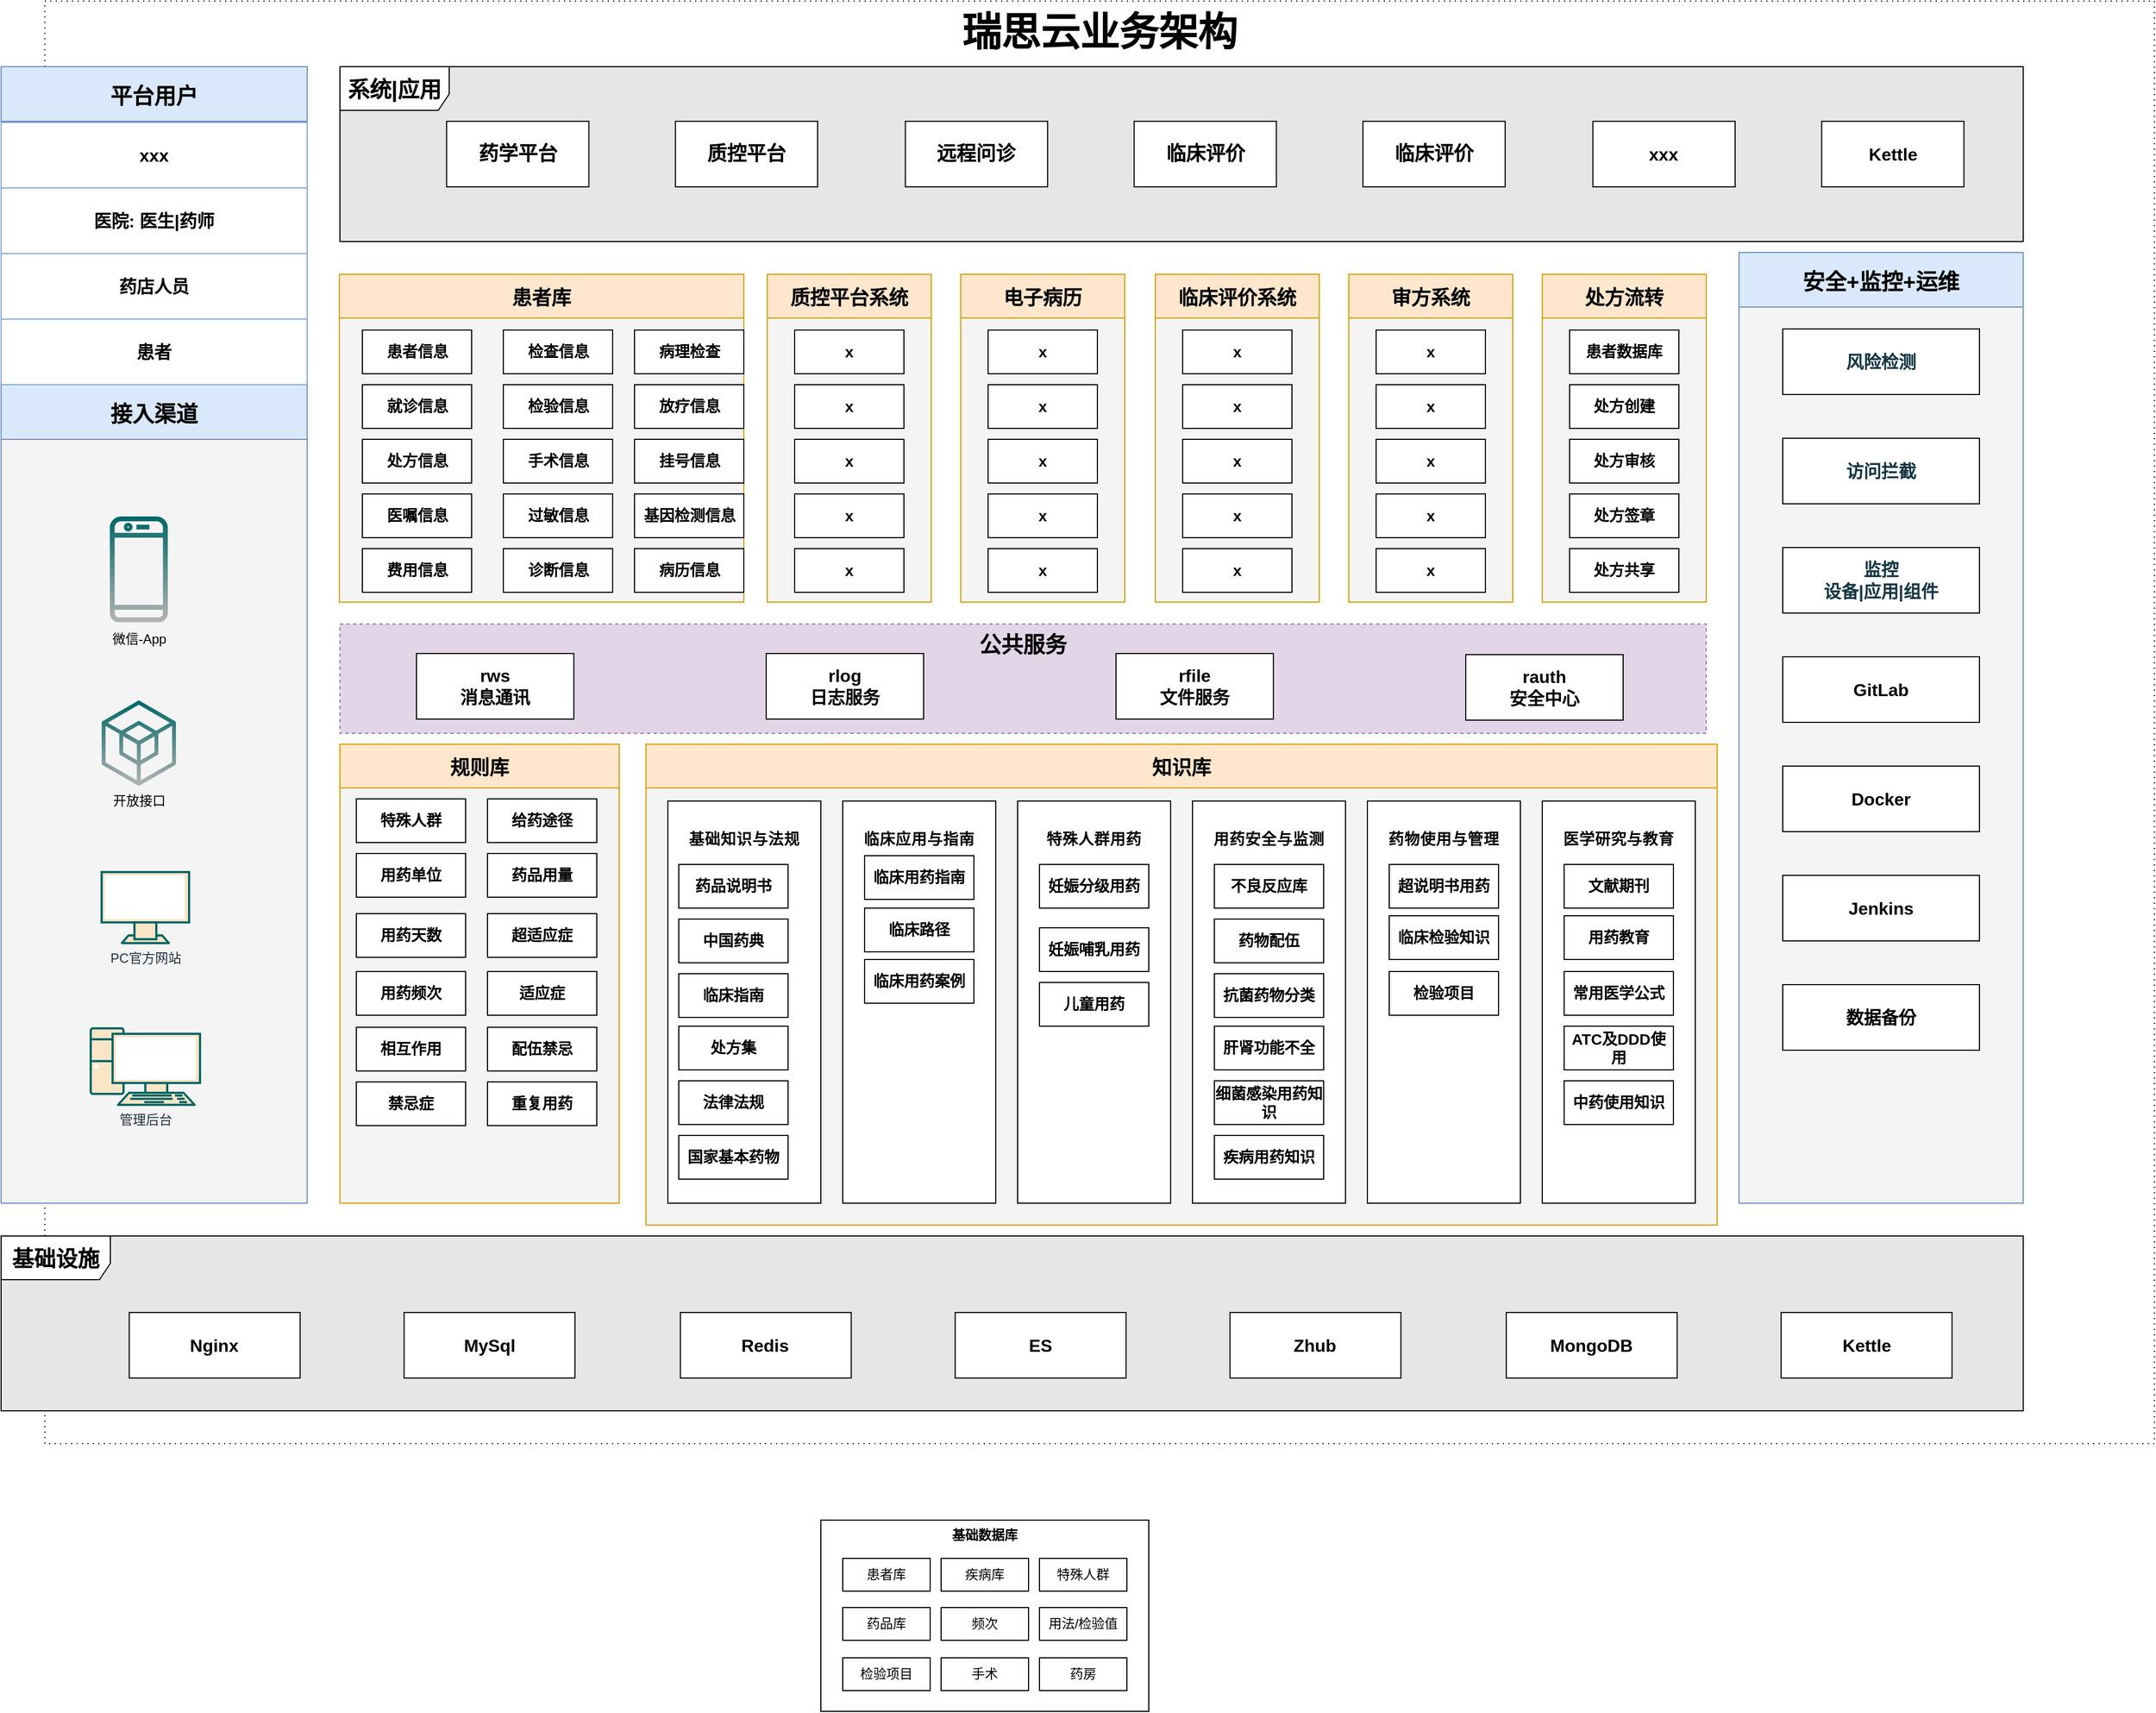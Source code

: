 <mxfile version="24.7.7">
  <diagram name="第 1 页" id="gpIHLKLEVWWJSvzPu31k">
    <mxGraphModel dx="5727" dy="2503" grid="1" gridSize="10" guides="1" tooltips="1" connect="1" arrows="1" fold="1" page="1" pageScale="1" pageWidth="827" pageHeight="1169" math="0" shadow="0">
      <root>
        <mxCell id="0" />
        <mxCell id="1" parent="0" />
        <mxCell id="3K_oNV2d-IeETJ5J5liT-1" value="瑞思云业务架构" style="whiteSpace=wrap;html=1;fontSize=36;verticalAlign=top;dashed=1;dashPattern=1 4;fontStyle=1" parent="1" vertex="1">
          <mxGeometry x="-100" y="210" width="1930" height="1320" as="geometry" />
        </mxCell>
        <UserObject label="接入渠道" link="https://baidu.com" id="7oQJ4bdG35kOt4FpmPfC-34">
          <mxCell style="swimlane;fontSize=20;align=center;swimlaneFillColor=#f4f4f4;fillColor=#dae8fc;collapsible=0;startSize=50;strokeColor=#6c8ebf;fontStyle=1;container=0;" parent="1" vertex="1">
            <mxGeometry x="-140" y="561" width="280" height="749" as="geometry" />
          </mxCell>
        </UserObject>
        <mxCell id="7oQJ4bdG35kOt4FpmPfC-38" value="&lt;span style=&quot;color: rgb(35 , 47 , 62)&quot;&gt;管理后台&lt;/span&gt;" style="verticalAlign=top;verticalLabelPosition=bottom;labelPosition=center;align=center;html=1;outlineConnect=0;fillColor=#FAE5C7;strokeColor=#006666;gradientDirection=north;strokeWidth=2;shape=mxgraph.networks.pc;fontColor=#143642;" parent="7oQJ4bdG35kOt4FpmPfC-34" vertex="1">
          <mxGeometry x="82" y="589" width="100" height="70" as="geometry" />
        </mxCell>
        <mxCell id="7oQJ4bdG35kOt4FpmPfC-37" value="&lt;span style=&quot;color: rgb(35 , 47 , 62)&quot;&gt;PC官方网站&lt;/span&gt;" style="verticalAlign=top;verticalLabelPosition=bottom;labelPosition=center;align=center;html=1;outlineConnect=0;fillColor=#FAE5C7;strokeColor=#006666;gradientDirection=north;strokeWidth=2;shape=mxgraph.networks.monitor;fontColor=#143642;" parent="7oQJ4bdG35kOt4FpmPfC-34" vertex="1">
          <mxGeometry x="92" y="446" width="80" height="65" as="geometry" />
        </mxCell>
        <mxCell id="7oQJ4bdG35kOt4FpmPfC-36" value="开放接口" style="outlineConnect=0;fillColor=#006666;strokeColor=#666666;dashed=0;verticalLabelPosition=bottom;verticalAlign=top;align=center;html=1;fontSize=12;fontStyle=0;aspect=fixed;pointerEvents=1;shape=mxgraph.aws4.external_sdk;labelBackgroundColor=none;gradientColor=#b3b3b3;" parent="7oQJ4bdG35kOt4FpmPfC-34" vertex="1">
          <mxGeometry x="92" y="289" width="68" height="78" as="geometry" />
        </mxCell>
        <mxCell id="7oQJ4bdG35kOt4FpmPfC-35" value="微信-App" style="outlineConnect=0;strokeColor=#006666;fillColor=#006666;dashed=0;verticalLabelPosition=bottom;verticalAlign=top;align=center;fontSize=12;fontStyle=0;shape=mxgraph.aws4.mobile_client;labelBackgroundColor=none;html=1;gradientColor=#b3b3b3;" parent="7oQJ4bdG35kOt4FpmPfC-34" vertex="1">
          <mxGeometry x="99.5" y="119" width="53" height="100" as="geometry" />
        </mxCell>
        <UserObject label="基础数据库" id="3K_oNV2d-IeETJ5J5liT-101">
          <mxCell style="whiteSpace=wrap;html=1;fontStyle=1;verticalAlign=top;movable=1;resizable=1;rotatable=1;deletable=1;editable=1;locked=0;connectable=1;container=0;" parent="1" vertex="1">
            <mxGeometry x="610" y="1600" width="300" height="175" as="geometry" />
          </mxCell>
        </UserObject>
        <UserObject label="药品库" id="3K_oNV2d-IeETJ5J5liT-102">
          <mxCell style="whiteSpace=wrap;html=1;movable=1;resizable=1;rotatable=1;deletable=1;editable=1;locked=0;connectable=1;container=0;" parent="1" vertex="1">
            <mxGeometry x="630" y="1680" width="80" height="30" as="geometry" />
          </mxCell>
        </UserObject>
        <UserObject label="频次" id="3K_oNV2d-IeETJ5J5liT-103">
          <mxCell style="whiteSpace=wrap;html=1;movable=1;resizable=1;rotatable=1;deletable=1;editable=1;locked=0;connectable=1;container=0;" parent="1" vertex="1">
            <mxGeometry x="720" y="1680" width="80" height="30" as="geometry" />
          </mxCell>
        </UserObject>
        <UserObject label="用法/检验值" id="3K_oNV2d-IeETJ5J5liT-104">
          <mxCell style="whiteSpace=wrap;html=1;movable=1;resizable=1;rotatable=1;deletable=1;editable=1;locked=0;connectable=1;container=0;" parent="1" vertex="1">
            <mxGeometry x="810" y="1680" width="80" height="30" as="geometry" />
          </mxCell>
        </UserObject>
        <UserObject label="检验项目" id="3K_oNV2d-IeETJ5J5liT-105">
          <mxCell style="whiteSpace=wrap;html=1;movable=1;resizable=1;rotatable=1;deletable=1;editable=1;locked=0;connectable=1;container=0;" parent="1" vertex="1">
            <mxGeometry x="630" y="1726" width="80" height="30" as="geometry" />
          </mxCell>
        </UserObject>
        <UserObject label="手术" id="3K_oNV2d-IeETJ5J5liT-106">
          <mxCell style="whiteSpace=wrap;html=1;movable=1;resizable=1;rotatable=1;deletable=1;editable=1;locked=0;connectable=1;container=0;" parent="1" vertex="1">
            <mxGeometry x="720" y="1726" width="80" height="30" as="geometry" />
          </mxCell>
        </UserObject>
        <UserObject label="药房" id="3K_oNV2d-IeETJ5J5liT-107">
          <mxCell style="whiteSpace=wrap;html=1;movable=1;resizable=1;rotatable=1;deletable=1;editable=1;locked=0;connectable=1;container=0;" parent="1" vertex="1">
            <mxGeometry x="810" y="1726" width="80" height="30" as="geometry" />
          </mxCell>
        </UserObject>
        <UserObject label="患者库" id="3K_oNV2d-IeETJ5J5liT-108">
          <mxCell style="whiteSpace=wrap;html=1;movable=1;resizable=1;rotatable=1;deletable=1;editable=1;locked=0;connectable=1;container=0;" parent="1" vertex="1">
            <mxGeometry x="630" y="1635" width="80" height="30" as="geometry" />
          </mxCell>
        </UserObject>
        <UserObject label="疾病库" id="3K_oNV2d-IeETJ5J5liT-109">
          <mxCell style="whiteSpace=wrap;html=1;movable=1;resizable=1;rotatable=1;deletable=1;editable=1;locked=0;connectable=1;container=0;" parent="1" vertex="1">
            <mxGeometry x="720" y="1635" width="80" height="30" as="geometry" />
          </mxCell>
        </UserObject>
        <UserObject label="特殊人群" id="3K_oNV2d-IeETJ5J5liT-110">
          <mxCell style="whiteSpace=wrap;html=1;movable=1;resizable=1;rotatable=1;deletable=1;editable=1;locked=0;connectable=1;container=0;" parent="1" vertex="1">
            <mxGeometry x="810" y="1635" width="80" height="30" as="geometry" />
          </mxCell>
        </UserObject>
        <mxCell id="7oQJ4bdG35kOt4FpmPfC-3" value="" style="group" parent="1" vertex="1" connectable="0">
          <mxGeometry x="-140" y="1360" width="1850" height="160" as="geometry" />
        </mxCell>
        <mxCell id="3K_oNV2d-IeETJ5J5liT-62" value="&lt;b style=&quot;border-color: var(--border-color); text-align: left;&quot;&gt;&lt;font style=&quot;font-size: 20px;&quot;&gt;基础设施&lt;/font&gt;&lt;/b&gt;" style="shape=umlFrame;whiteSpace=wrap;html=1;pointerEvents=0;swimlaneFillColor=#E6E6E6;width=100;height=40;" parent="7oQJ4bdG35kOt4FpmPfC-3" vertex="1">
          <mxGeometry y="-20" width="1850.0" height="160" as="geometry" />
        </mxCell>
        <mxCell id="3K_oNV2d-IeETJ5J5liT-63" value="&lt;b style=&quot;border-color: var(--border-color); font-size: 16px;&quot;&gt;Nginx&lt;/b&gt;" style="whiteSpace=wrap;html=1;fontSize=16;" parent="7oQJ4bdG35kOt4FpmPfC-3" vertex="1">
          <mxGeometry x="117.254" y="50" width="156.338" height="60" as="geometry" />
        </mxCell>
        <mxCell id="3K_oNV2d-IeETJ5J5liT-64" value="MySql" style="whiteSpace=wrap;html=1;fontStyle=1;fontSize=16;" parent="7oQJ4bdG35kOt4FpmPfC-3" vertex="1">
          <mxGeometry x="368.697" y="50" width="156.338" height="60" as="geometry" />
        </mxCell>
        <mxCell id="3K_oNV2d-IeETJ5J5liT-65" value="&lt;b style=&quot;border-color: var(--border-color); font-size: 16px;&quot;&gt;Redis&lt;/b&gt;" style="whiteSpace=wrap;html=1;fontSize=16;" parent="7oQJ4bdG35kOt4FpmPfC-3" vertex="1">
          <mxGeometry x="621.444" y="50" width="156.338" height="60" as="geometry" />
        </mxCell>
        <mxCell id="3K_oNV2d-IeETJ5J5liT-66" value="ES" style="whiteSpace=wrap;html=1;fontStyle=1;fontSize=16;" parent="7oQJ4bdG35kOt4FpmPfC-3" vertex="1">
          <mxGeometry x="872.887" y="50" width="156.338" height="60" as="geometry" />
        </mxCell>
        <mxCell id="3K_oNV2d-IeETJ5J5liT-67" value="&lt;b style=&quot;border-color: var(--border-color); font-size: 16px;&quot;&gt;Zhub&lt;/b&gt;" style="whiteSpace=wrap;html=1;fontSize=16;" parent="7oQJ4bdG35kOt4FpmPfC-3" vertex="1">
          <mxGeometry x="1124.331" y="50" width="156.338" height="60" as="geometry" />
        </mxCell>
        <mxCell id="3K_oNV2d-IeETJ5J5liT-68" value="MongoDB" style="whiteSpace=wrap;html=1;fontStyle=1;fontSize=16;" parent="7oQJ4bdG35kOt4FpmPfC-3" vertex="1">
          <mxGeometry x="1377.077" y="50" width="156.338" height="60" as="geometry" />
        </mxCell>
        <mxCell id="3K_oNV2d-IeETJ5J5liT-69" value="Kettle" style="whiteSpace=wrap;html=1;fontStyle=1;fontSize=16;" parent="7oQJ4bdG35kOt4FpmPfC-3" vertex="1">
          <mxGeometry x="1628.521" y="50" width="156.338" height="60" as="geometry" />
        </mxCell>
        <mxCell id="7oQJ4bdG35kOt4FpmPfC-23" value="" style="group" parent="1" vertex="1" connectable="0">
          <mxGeometry x="170" y="270" width="1540" height="160" as="geometry" />
        </mxCell>
        <mxCell id="7oQJ4bdG35kOt4FpmPfC-24" value="&lt;div style=&quot;text-align: left;&quot;&gt;&lt;b style=&quot;&quot;&gt;&lt;font style=&quot;font-size: 20px;&quot;&gt;系统|应用&lt;/font&gt;&lt;/b&gt;&lt;/div&gt;" style="shape=umlFrame;whiteSpace=wrap;html=1;pointerEvents=0;swimlaneFillColor=#E6E6E6;width=100;height=40;" parent="7oQJ4bdG35kOt4FpmPfC-23" vertex="1">
          <mxGeometry width="1540" height="160" as="geometry" />
        </mxCell>
        <mxCell id="7oQJ4bdG35kOt4FpmPfC-25" value="&lt;span style=&quot;font-size: 18px;&quot;&gt;药学平台&lt;/span&gt;" style="whiteSpace=wrap;html=1;fontSize=18;fontStyle=1" parent="7oQJ4bdG35kOt4FpmPfC-23" vertex="1">
          <mxGeometry x="97.606" y="50" width="130.141" height="60" as="geometry" />
        </mxCell>
        <mxCell id="7oQJ4bdG35kOt4FpmPfC-26" value="&lt;span style=&quot;font-size: 18px;&quot;&gt;质控平台&lt;/span&gt;" style="whiteSpace=wrap;html=1;fontStyle=1;fontSize=18;" parent="7oQJ4bdG35kOt4FpmPfC-23" vertex="1">
          <mxGeometry x="306.915" y="50" width="130.141" height="60" as="geometry" />
        </mxCell>
        <mxCell id="7oQJ4bdG35kOt4FpmPfC-27" value="&lt;span style=&quot;font-size: 18px;&quot;&gt;远程问诊&lt;/span&gt;" style="whiteSpace=wrap;html=1;fontSize=18;fontStyle=1" parent="7oQJ4bdG35kOt4FpmPfC-23" vertex="1">
          <mxGeometry x="517.31" y="50" width="130.141" height="60" as="geometry" />
        </mxCell>
        <mxCell id="7oQJ4bdG35kOt4FpmPfC-28" value="&lt;span style=&quot;font-size: 18px;&quot;&gt;临床评价&lt;/span&gt;" style="whiteSpace=wrap;html=1;fontStyle=1;fontSize=18;" parent="7oQJ4bdG35kOt4FpmPfC-23" vertex="1">
          <mxGeometry x="726.62" y="50" width="130.141" height="60" as="geometry" />
        </mxCell>
        <mxCell id="7oQJ4bdG35kOt4FpmPfC-29" value="&lt;span style=&quot;font-size: 18px;&quot;&gt;临床评价&lt;/span&gt;" style="whiteSpace=wrap;html=1;fontSize=18;fontStyle=1" parent="7oQJ4bdG35kOt4FpmPfC-23" vertex="1">
          <mxGeometry x="935.93" y="50" width="130.141" height="60" as="geometry" />
        </mxCell>
        <mxCell id="7oQJ4bdG35kOt4FpmPfC-30" value="xxx" style="whiteSpace=wrap;html=1;fontStyle=1;fontSize=16;" parent="7oQJ4bdG35kOt4FpmPfC-23" vertex="1">
          <mxGeometry x="1146.324" y="50" width="130.141" height="60" as="geometry" />
        </mxCell>
        <mxCell id="7oQJ4bdG35kOt4FpmPfC-31" value="Kettle" style="whiteSpace=wrap;html=1;fontStyle=1;fontSize=16;" parent="7oQJ4bdG35kOt4FpmPfC-23" vertex="1">
          <mxGeometry x="1355.634" y="50" width="130.141" height="60" as="geometry" />
        </mxCell>
        <mxCell id="7oQJ4bdG35kOt4FpmPfC-44" value="" style="group" parent="1" vertex="1" connectable="0">
          <mxGeometry x="-140" y="270" width="280" height="291" as="geometry" />
        </mxCell>
        <UserObject label="平台用户" link="https://baidu.com" id="7oQJ4bdG35kOt4FpmPfC-39">
          <mxCell style="swimlane;fontSize=20;align=center;swimlaneFillColor=#f4f4f4;fillColor=#dae8fc;collapsible=0;startSize=50;strokeColor=#6c8ebf;fontStyle=1" parent="7oQJ4bdG35kOt4FpmPfC-44" vertex="1">
            <mxGeometry width="280" height="291" as="geometry" />
          </mxCell>
        </UserObject>
        <mxCell id="7oQJ4bdG35kOt4FpmPfC-5" value="医院: 医生|药师" style="whiteSpace=wrap;html=1;fontStyle=1;fontSize=16;strokeColor=#7EA6E0;" parent="7oQJ4bdG35kOt4FpmPfC-44" vertex="1">
          <mxGeometry y="111" width="280" height="60" as="geometry" />
        </mxCell>
        <mxCell id="7oQJ4bdG35kOt4FpmPfC-6" value="药店人员" style="whiteSpace=wrap;html=1;fontStyle=1;fontSize=16;strokeColor=#7EA6E0;" parent="7oQJ4bdG35kOt4FpmPfC-44" vertex="1">
          <mxGeometry y="171" width="280" height="60" as="geometry" />
        </mxCell>
        <mxCell id="7oQJ4bdG35kOt4FpmPfC-7" value="患者" style="whiteSpace=wrap;html=1;fontStyle=1;fontSize=16;strokeColor=#7EA6E0;" parent="7oQJ4bdG35kOt4FpmPfC-44" vertex="1">
          <mxGeometry y="231" width="280" height="60" as="geometry" />
        </mxCell>
        <mxCell id="7oQJ4bdG35kOt4FpmPfC-8" value="xxx" style="whiteSpace=wrap;html=1;fontStyle=1;fontSize=16;strokeColor=#7EA6E0;" parent="7oQJ4bdG35kOt4FpmPfC-44" vertex="1">
          <mxGeometry y="51" width="280" height="60" as="geometry" />
        </mxCell>
        <mxCell id="SIpfl7NKByW21zQpW2tj-8" value="" style="group" parent="1" vertex="1" connectable="0">
          <mxGeometry x="1450" y="440" width="260" height="870" as="geometry" />
        </mxCell>
        <UserObject label="安全+监控+运维" link="https://baidu.com" id="7oQJ4bdG35kOt4FpmPfC-45">
          <mxCell style="swimlane;fontSize=20;align=center;swimlaneFillColor=#f4f4f4;fillColor=#dae8fc;collapsible=0;startSize=50;strokeColor=#6c8ebf;fontStyle=1;container=0;" parent="SIpfl7NKByW21zQpW2tj-8" vertex="1">
            <mxGeometry width="260" height="870" as="geometry" />
          </mxCell>
        </UserObject>
        <mxCell id="SIpfl7NKByW21zQpW2tj-1" value="&lt;font style=&quot;font-size: 16px;&quot;&gt;&lt;span style=&quot;color: rgb(20, 54, 66); font-size: 16px;&quot;&gt;&lt;span style=&quot;font-size: 16px;&quot;&gt;监控&lt;/span&gt;&lt;/span&gt;&lt;br style=&quot;color: rgb(20, 54, 66); font-size: 16px;&quot;&gt;&lt;span style=&quot;color: rgb(20, 54, 66); font-size: 16px;&quot;&gt;设备|应用|组件&lt;/span&gt;&lt;/font&gt;" style="whiteSpace=wrap;html=1;fontSize=16;fontStyle=1" parent="SIpfl7NKByW21zQpW2tj-8" vertex="1">
          <mxGeometry x="40" y="270" width="180" height="60" as="geometry" />
        </mxCell>
        <mxCell id="SIpfl7NKByW21zQpW2tj-4" value="&lt;font color=&quot;#143642&quot; style=&quot;font-size: 16px;&quot;&gt;&lt;span style=&quot;font-size: 16px;&quot;&gt;&lt;span style=&quot;font-size: 16px;&quot;&gt;风险检测&lt;br style=&quot;font-size: 16px;&quot;&gt;&lt;/span&gt;&lt;/span&gt;&lt;/font&gt;" style="whiteSpace=wrap;html=1;fontSize=16;fontStyle=1" parent="SIpfl7NKByW21zQpW2tj-8" vertex="1">
          <mxGeometry x="40" y="70" width="180" height="60" as="geometry" />
        </mxCell>
        <mxCell id="SIpfl7NKByW21zQpW2tj-5" value="&lt;span style=&quot;color: rgb(20, 54, 66); font-size: 16px;&quot;&gt;&lt;font style=&quot;font-size: 16px;&quot;&gt;&lt;span style=&quot;font-size: 16px;&quot;&gt;访问拦截&lt;/span&gt;&lt;br style=&quot;font-size: 16px;&quot;&gt;&lt;/font&gt;&lt;/span&gt;" style="whiteSpace=wrap;html=1;fontSize=16;fontStyle=1" parent="SIpfl7NKByW21zQpW2tj-8" vertex="1">
          <mxGeometry x="40" y="170" width="180" height="60" as="geometry" />
        </mxCell>
        <mxCell id="3K_oNV2d-IeETJ5J5liT-84" value="GitLab" style="whiteSpace=wrap;html=1;fontStyle=1;fontSize=16;" parent="SIpfl7NKByW21zQpW2tj-8" vertex="1">
          <mxGeometry x="40" y="370" width="180" height="60" as="geometry" />
        </mxCell>
        <mxCell id="3K_oNV2d-IeETJ5J5liT-85" value="Docker" style="whiteSpace=wrap;html=1;fontStyle=1;fontSize=16;" parent="SIpfl7NKByW21zQpW2tj-8" vertex="1">
          <mxGeometry x="40" y="470" width="180" height="60" as="geometry" />
        </mxCell>
        <mxCell id="3K_oNV2d-IeETJ5J5liT-86" value="Jenkins" style="whiteSpace=wrap;html=1;fontStyle=1;fontSize=16;" parent="SIpfl7NKByW21zQpW2tj-8" vertex="1">
          <mxGeometry x="40" y="570" width="180" height="60" as="geometry" />
        </mxCell>
        <mxCell id="7oQJ4bdG35kOt4FpmPfC-52" value="数据备份" style="whiteSpace=wrap;html=1;align=center;rounded=0;shadow=0;glass=0;strokeColor=default;fillColor=default;fontColor=default;verticalAlign=middle;fontFamily=Helvetica;fontSize=16;fontStyle=1" parent="SIpfl7NKByW21zQpW2tj-8" vertex="1">
          <mxGeometry x="40" y="670" width="180" height="60" as="geometry" />
        </mxCell>
        <UserObject label="患者库" id="-22HzztCrq7GmQZzHRGp-7">
          <mxCell style="swimlane;fontSize=18;align=center;swimlaneFillColor=#f4f4f4;fillColor=#ffe6cc;collapsible=0;startSize=40;strokeColor=#d79b00;fontStyle=1;container=0;" vertex="1" parent="1">
            <mxGeometry x="169.5" y="460" width="370" height="300" as="geometry" />
          </mxCell>
        </UserObject>
        <mxCell id="3K_oNV2d-IeETJ5J5liT-127" value="患者信息" style="whiteSpace=wrap;html=1;fontSize=14;fontStyle=1;container=0;" parent="1" vertex="1">
          <mxGeometry x="190.5" y="511" width="100" height="40" as="geometry" />
        </mxCell>
        <mxCell id="3K_oNV2d-IeETJ5J5liT-132" value="检查信息" style="whiteSpace=wrap;html=1;fontSize=14;fontStyle=1;container=0;" parent="1" vertex="1">
          <mxGeometry x="319.5" y="511" width="100" height="40" as="geometry" />
        </mxCell>
        <mxCell id="3K_oNV2d-IeETJ5J5liT-137" value="病理检查" style="whiteSpace=wrap;html=1;fontSize=14;fontStyle=1;container=0;" parent="1" vertex="1">
          <mxGeometry x="439.5" y="511" width="100" height="40" as="geometry" />
        </mxCell>
        <mxCell id="3K_oNV2d-IeETJ5J5liT-128" value="就诊信息" style="whiteSpace=wrap;html=1;fontSize=14;fontStyle=1;container=0;" parent="1" vertex="1">
          <mxGeometry x="190.5" y="561" width="100" height="40" as="geometry" />
        </mxCell>
        <mxCell id="3K_oNV2d-IeETJ5J5liT-133" value="检验信息" style="whiteSpace=wrap;html=1;fontSize=14;fontStyle=1;container=0;" parent="1" vertex="1">
          <mxGeometry x="319.5" y="561" width="100" height="40" as="geometry" />
        </mxCell>
        <mxCell id="3K_oNV2d-IeETJ5J5liT-138" value="放疗信息" style="whiteSpace=wrap;html=1;fontSize=14;fontStyle=1;container=0;" parent="1" vertex="1">
          <mxGeometry x="439.5" y="561" width="100" height="40" as="geometry" />
        </mxCell>
        <mxCell id="3K_oNV2d-IeETJ5J5liT-130" value="处方信息" style="whiteSpace=wrap;html=1;fontSize=14;fontStyle=1;container=0;" parent="1" vertex="1">
          <mxGeometry x="190.5" y="611" width="100" height="40" as="geometry" />
        </mxCell>
        <mxCell id="3K_oNV2d-IeETJ5J5liT-135" value="手术信息" style="whiteSpace=wrap;html=1;fontSize=14;fontStyle=1;container=0;" parent="1" vertex="1">
          <mxGeometry x="319.5" y="611" width="100" height="40" as="geometry" />
        </mxCell>
        <mxCell id="3K_oNV2d-IeETJ5J5liT-140" value="挂号信息" style="whiteSpace=wrap;html=1;fontSize=14;fontStyle=1;container=0;" parent="1" vertex="1">
          <mxGeometry x="439.5" y="611" width="100" height="40" as="geometry" />
        </mxCell>
        <mxCell id="3K_oNV2d-IeETJ5J5liT-129" value="医嘱信息" style="whiteSpace=wrap;html=1;fontSize=14;fontStyle=1;container=0;" parent="1" vertex="1">
          <mxGeometry x="190.5" y="661" width="100" height="40" as="geometry" />
        </mxCell>
        <mxCell id="3K_oNV2d-IeETJ5J5liT-134" value="过敏信息" style="whiteSpace=wrap;html=1;fontSize=14;fontStyle=1;container=0;" parent="1" vertex="1">
          <mxGeometry x="319.5" y="661" width="100" height="40" as="geometry" />
        </mxCell>
        <mxCell id="3K_oNV2d-IeETJ5J5liT-139" value="基因检测信息" style="whiteSpace=wrap;html=1;fontSize=14;fontStyle=1;container=0;" parent="1" vertex="1">
          <mxGeometry x="439.5" y="661" width="100" height="40" as="geometry" />
        </mxCell>
        <mxCell id="3K_oNV2d-IeETJ5J5liT-141" value="病历信息" style="whiteSpace=wrap;html=1;fontSize=14;fontStyle=1;container=0;" parent="1" vertex="1">
          <mxGeometry x="439.5" y="711" width="100" height="40" as="geometry" />
        </mxCell>
        <mxCell id="3K_oNV2d-IeETJ5J5liT-136" value="诊断信息" style="whiteSpace=wrap;html=1;fontSize=14;fontStyle=1;container=0;" parent="1" vertex="1">
          <mxGeometry x="319.5" y="711" width="100" height="40" as="geometry" />
        </mxCell>
        <mxCell id="3K_oNV2d-IeETJ5J5liT-131" value="费用信息" style="whiteSpace=wrap;html=1;fontSize=14;fontStyle=1;container=0;" parent="1" vertex="1">
          <mxGeometry x="190.5" y="711" width="100" height="40" as="geometry" />
        </mxCell>
        <mxCell id="-22HzztCrq7GmQZzHRGp-19" value="" style="group" vertex="1" connectable="0" parent="1">
          <mxGeometry x="561.0" y="460" width="150" height="300" as="geometry" />
        </mxCell>
        <UserObject label="质控平台系统" id="-22HzztCrq7GmQZzHRGp-13">
          <mxCell style="swimlane;fontSize=18;align=center;swimlaneFillColor=#f4f4f4;fillColor=#ffe6cc;collapsible=0;startSize=40;strokeColor=#d79b00;fontStyle=1;container=0;" vertex="1" parent="-22HzztCrq7GmQZzHRGp-19">
            <mxGeometry width="150" height="300" as="geometry" />
          </mxCell>
        </UserObject>
        <mxCell id="-22HzztCrq7GmQZzHRGp-14" value="x" style="whiteSpace=wrap;html=1;fontSize=14;fontStyle=1;container=0;" vertex="1" parent="-22HzztCrq7GmQZzHRGp-19">
          <mxGeometry x="25" y="51" width="100" height="40" as="geometry" />
        </mxCell>
        <mxCell id="-22HzztCrq7GmQZzHRGp-15" value="x" style="whiteSpace=wrap;html=1;fontSize=14;fontStyle=1;container=0;" vertex="1" parent="-22HzztCrq7GmQZzHRGp-19">
          <mxGeometry x="25" y="101" width="100" height="40" as="geometry" />
        </mxCell>
        <mxCell id="-22HzztCrq7GmQZzHRGp-16" value="x" style="whiteSpace=wrap;html=1;fontSize=14;fontStyle=1;container=0;" vertex="1" parent="-22HzztCrq7GmQZzHRGp-19">
          <mxGeometry x="25" y="201" width="100" height="40" as="geometry" />
        </mxCell>
        <mxCell id="-22HzztCrq7GmQZzHRGp-17" value="x" style="whiteSpace=wrap;html=1;fontSize=14;fontStyle=1;container=0;" vertex="1" parent="-22HzztCrq7GmQZzHRGp-19">
          <mxGeometry x="25" y="151" width="100" height="40" as="geometry" />
        </mxCell>
        <mxCell id="-22HzztCrq7GmQZzHRGp-18" value="x" style="whiteSpace=wrap;html=1;fontSize=14;fontStyle=1;container=0;" vertex="1" parent="-22HzztCrq7GmQZzHRGp-19">
          <mxGeometry x="25" y="251" width="100" height="40" as="geometry" />
        </mxCell>
        <mxCell id="-22HzztCrq7GmQZzHRGp-20" value="" style="group" vertex="1" connectable="0" parent="1">
          <mxGeometry x="738" y="460" width="150" height="300" as="geometry" />
        </mxCell>
        <UserObject label="电子病历" id="-22HzztCrq7GmQZzHRGp-21">
          <mxCell style="swimlane;fontSize=18;align=center;swimlaneFillColor=#f4f4f4;fillColor=#ffe6cc;collapsible=0;startSize=40;strokeColor=#d79b00;fontStyle=1;container=0;" vertex="1" parent="-22HzztCrq7GmQZzHRGp-20">
            <mxGeometry width="150" height="300" as="geometry" />
          </mxCell>
        </UserObject>
        <mxCell id="-22HzztCrq7GmQZzHRGp-22" value="x" style="whiteSpace=wrap;html=1;fontSize=14;fontStyle=1;container=0;" vertex="1" parent="-22HzztCrq7GmQZzHRGp-20">
          <mxGeometry x="25" y="51" width="100" height="40" as="geometry" />
        </mxCell>
        <mxCell id="-22HzztCrq7GmQZzHRGp-23" value="x" style="whiteSpace=wrap;html=1;fontSize=14;fontStyle=1;container=0;" vertex="1" parent="-22HzztCrq7GmQZzHRGp-20">
          <mxGeometry x="25" y="101" width="100" height="40" as="geometry" />
        </mxCell>
        <mxCell id="-22HzztCrq7GmQZzHRGp-24" value="x" style="whiteSpace=wrap;html=1;fontSize=14;fontStyle=1;container=0;" vertex="1" parent="-22HzztCrq7GmQZzHRGp-20">
          <mxGeometry x="25" y="201" width="100" height="40" as="geometry" />
        </mxCell>
        <mxCell id="-22HzztCrq7GmQZzHRGp-25" value="x" style="whiteSpace=wrap;html=1;fontSize=14;fontStyle=1;container=0;" vertex="1" parent="-22HzztCrq7GmQZzHRGp-20">
          <mxGeometry x="25" y="151" width="100" height="40" as="geometry" />
        </mxCell>
        <mxCell id="-22HzztCrq7GmQZzHRGp-26" value="x" style="whiteSpace=wrap;html=1;fontSize=14;fontStyle=1;container=0;" vertex="1" parent="-22HzztCrq7GmQZzHRGp-20">
          <mxGeometry x="25" y="251" width="100" height="40" as="geometry" />
        </mxCell>
        <mxCell id="-22HzztCrq7GmQZzHRGp-27" value="" style="group" vertex="1" connectable="0" parent="1">
          <mxGeometry x="916" y="460" width="150" height="300" as="geometry" />
        </mxCell>
        <UserObject label="临床评价系统" id="-22HzztCrq7GmQZzHRGp-28">
          <mxCell style="swimlane;fontSize=18;align=center;swimlaneFillColor=#f4f4f4;fillColor=#ffe6cc;collapsible=0;startSize=40;strokeColor=#d79b00;fontStyle=1;container=0;" vertex="1" parent="-22HzztCrq7GmQZzHRGp-27">
            <mxGeometry width="150" height="300" as="geometry" />
          </mxCell>
        </UserObject>
        <mxCell id="-22HzztCrq7GmQZzHRGp-29" value="x" style="whiteSpace=wrap;html=1;fontSize=14;fontStyle=1;container=0;" vertex="1" parent="-22HzztCrq7GmQZzHRGp-27">
          <mxGeometry x="25" y="51" width="100" height="40" as="geometry" />
        </mxCell>
        <mxCell id="-22HzztCrq7GmQZzHRGp-30" value="x" style="whiteSpace=wrap;html=1;fontSize=14;fontStyle=1;container=0;" vertex="1" parent="-22HzztCrq7GmQZzHRGp-27">
          <mxGeometry x="25" y="101" width="100" height="40" as="geometry" />
        </mxCell>
        <mxCell id="-22HzztCrq7GmQZzHRGp-31" value="x" style="whiteSpace=wrap;html=1;fontSize=14;fontStyle=1;container=0;" vertex="1" parent="-22HzztCrq7GmQZzHRGp-27">
          <mxGeometry x="25" y="201" width="100" height="40" as="geometry" />
        </mxCell>
        <mxCell id="-22HzztCrq7GmQZzHRGp-32" value="x" style="whiteSpace=wrap;html=1;fontSize=14;fontStyle=1;container=0;" vertex="1" parent="-22HzztCrq7GmQZzHRGp-27">
          <mxGeometry x="25" y="151" width="100" height="40" as="geometry" />
        </mxCell>
        <mxCell id="-22HzztCrq7GmQZzHRGp-33" value="x" style="whiteSpace=wrap;html=1;fontSize=14;fontStyle=1;container=0;" vertex="1" parent="-22HzztCrq7GmQZzHRGp-27">
          <mxGeometry x="25" y="251" width="100" height="40" as="geometry" />
        </mxCell>
        <mxCell id="-22HzztCrq7GmQZzHRGp-43" value="" style="group" vertex="1" connectable="0" parent="1">
          <mxGeometry x="1270.0" y="460" width="150" height="300" as="geometry" />
        </mxCell>
        <UserObject label="处方流转" id="-22HzztCrq7GmQZzHRGp-44">
          <mxCell style="swimlane;fontSize=18;align=center;swimlaneFillColor=#f4f4f4;fillColor=#ffe6cc;collapsible=0;startSize=40;strokeColor=#d79b00;fontStyle=1;container=0;" vertex="1" parent="-22HzztCrq7GmQZzHRGp-43">
            <mxGeometry width="150" height="300" as="geometry" />
          </mxCell>
        </UserObject>
        <mxCell id="-22HzztCrq7GmQZzHRGp-45" value="患者数据库" style="whiteSpace=wrap;html=1;fontSize=14;fontStyle=1;container=0;" vertex="1" parent="-22HzztCrq7GmQZzHRGp-43">
          <mxGeometry x="25" y="51" width="100" height="40" as="geometry" />
        </mxCell>
        <mxCell id="-22HzztCrq7GmQZzHRGp-46" value="处方创建" style="whiteSpace=wrap;html=1;fontSize=14;fontStyle=1;container=0;" vertex="1" parent="-22HzztCrq7GmQZzHRGp-43">
          <mxGeometry x="25" y="101" width="100" height="40" as="geometry" />
        </mxCell>
        <mxCell id="-22HzztCrq7GmQZzHRGp-47" value="处方签章" style="whiteSpace=wrap;html=1;fontSize=14;fontStyle=1;container=0;" vertex="1" parent="-22HzztCrq7GmQZzHRGp-43">
          <mxGeometry x="25" y="201" width="100" height="40" as="geometry" />
        </mxCell>
        <mxCell id="-22HzztCrq7GmQZzHRGp-48" value="处方审核" style="whiteSpace=wrap;html=1;fontSize=14;fontStyle=1;container=0;" vertex="1" parent="-22HzztCrq7GmQZzHRGp-43">
          <mxGeometry x="25" y="151" width="100" height="40" as="geometry" />
        </mxCell>
        <mxCell id="-22HzztCrq7GmQZzHRGp-49" value="处方共享" style="whiteSpace=wrap;html=1;fontSize=14;fontStyle=1;container=0;" vertex="1" parent="-22HzztCrq7GmQZzHRGp-43">
          <mxGeometry x="25" y="251" width="100" height="40" as="geometry" />
        </mxCell>
        <mxCell id="-22HzztCrq7GmQZzHRGp-51" value="" style="group" vertex="1" connectable="0" parent="1">
          <mxGeometry x="1093" y="460" width="150" height="300" as="geometry" />
        </mxCell>
        <UserObject label="审方系统" id="-22HzztCrq7GmQZzHRGp-52">
          <mxCell style="swimlane;fontSize=18;align=center;swimlaneFillColor=#f4f4f4;fillColor=#ffe6cc;collapsible=0;startSize=40;strokeColor=#d79b00;fontStyle=1;container=0;" vertex="1" parent="-22HzztCrq7GmQZzHRGp-51">
            <mxGeometry width="150" height="300" as="geometry" />
          </mxCell>
        </UserObject>
        <mxCell id="-22HzztCrq7GmQZzHRGp-53" value="x" style="whiteSpace=wrap;html=1;fontSize=14;fontStyle=1;container=0;" vertex="1" parent="-22HzztCrq7GmQZzHRGp-51">
          <mxGeometry x="25" y="51" width="100" height="40" as="geometry" />
        </mxCell>
        <mxCell id="-22HzztCrq7GmQZzHRGp-54" value="x" style="whiteSpace=wrap;html=1;fontSize=14;fontStyle=1;container=0;" vertex="1" parent="-22HzztCrq7GmQZzHRGp-51">
          <mxGeometry x="25" y="101" width="100" height="40" as="geometry" />
        </mxCell>
        <mxCell id="-22HzztCrq7GmQZzHRGp-55" value="x" style="whiteSpace=wrap;html=1;fontSize=14;fontStyle=1;container=0;" vertex="1" parent="-22HzztCrq7GmQZzHRGp-51">
          <mxGeometry x="25" y="201" width="100" height="40" as="geometry" />
        </mxCell>
        <mxCell id="-22HzztCrq7GmQZzHRGp-56" value="x" style="whiteSpace=wrap;html=1;fontSize=14;fontStyle=1;container=0;" vertex="1" parent="-22HzztCrq7GmQZzHRGp-51">
          <mxGeometry x="25" y="151" width="100" height="40" as="geometry" />
        </mxCell>
        <mxCell id="-22HzztCrq7GmQZzHRGp-57" value="x" style="whiteSpace=wrap;html=1;fontSize=14;fontStyle=1;container=0;" vertex="1" parent="-22HzztCrq7GmQZzHRGp-51">
          <mxGeometry x="25" y="251" width="100" height="40" as="geometry" />
        </mxCell>
        <UserObject label="规则库" id="-22HzztCrq7GmQZzHRGp-58">
          <mxCell style="swimlane;fontSize=18;align=center;swimlaneFillColor=#f4f4f4;fillColor=#ffe6cc;collapsible=0;startSize=40;strokeColor=#d79b00;fontStyle=1;container=0;" vertex="1" parent="1">
            <mxGeometry x="170" y="890" width="255.5" height="420" as="geometry" />
          </mxCell>
        </UserObject>
        <mxCell id="-22HzztCrq7GmQZzHRGp-59" value="特殊人群" style="whiteSpace=wrap;html=1;fontStyle=1;fontSize=14;container=0;" vertex="1" parent="1">
          <mxGeometry x="185" y="940" width="100" height="40" as="geometry" />
        </mxCell>
        <mxCell id="-22HzztCrq7GmQZzHRGp-60" value="用药单位" style="whiteSpace=wrap;html=1;fontStyle=1;fontSize=14;container=0;" vertex="1" parent="1">
          <mxGeometry x="185" y="990" width="100" height="40" as="geometry" />
        </mxCell>
        <mxCell id="-22HzztCrq7GmQZzHRGp-61" value="用药天数" style="whiteSpace=wrap;html=1;fontStyle=1;fontSize=14;container=0;" vertex="1" parent="1">
          <mxGeometry x="185" y="1045" width="100" height="40" as="geometry" />
        </mxCell>
        <mxCell id="-22HzztCrq7GmQZzHRGp-62" value="用药频次" style="whiteSpace=wrap;html=1;fontStyle=1;fontSize=14;container=0;" vertex="1" parent="1">
          <mxGeometry x="185" y="1098" width="100" height="40" as="geometry" />
        </mxCell>
        <mxCell id="-22HzztCrq7GmQZzHRGp-63" value="相互作用" style="whiteSpace=wrap;html=1;fontStyle=1;fontSize=14;container=0;" vertex="1" parent="1">
          <mxGeometry x="185" y="1149" width="100" height="40" as="geometry" />
        </mxCell>
        <mxCell id="-22HzztCrq7GmQZzHRGp-64" value="禁忌症" style="whiteSpace=wrap;html=1;fontStyle=1;fontSize=14;container=0;" vertex="1" parent="1">
          <mxGeometry x="185" y="1199" width="100" height="40" as="geometry" />
        </mxCell>
        <mxCell id="-22HzztCrq7GmQZzHRGp-65" value="给药途径" style="whiteSpace=wrap;html=1;fontStyle=1;fontSize=14;container=0;" vertex="1" parent="1">
          <mxGeometry x="305" y="940" width="100" height="40" as="geometry" />
        </mxCell>
        <mxCell id="-22HzztCrq7GmQZzHRGp-66" value="药品用量" style="whiteSpace=wrap;html=1;fontStyle=1;fontSize=14;container=0;" vertex="1" parent="1">
          <mxGeometry x="305" y="990" width="100" height="40" as="geometry" />
        </mxCell>
        <mxCell id="-22HzztCrq7GmQZzHRGp-67" value="超适应症" style="whiteSpace=wrap;html=1;fontStyle=1;fontSize=14;container=0;" vertex="1" parent="1">
          <mxGeometry x="305" y="1045" width="100" height="40" as="geometry" />
        </mxCell>
        <mxCell id="-22HzztCrq7GmQZzHRGp-68" value="适应症" style="whiteSpace=wrap;html=1;fontStyle=1;fontSize=14;container=0;" vertex="1" parent="1">
          <mxGeometry x="305" y="1098" width="100" height="40" as="geometry" />
        </mxCell>
        <mxCell id="-22HzztCrq7GmQZzHRGp-69" value="配伍禁忌" style="whiteSpace=wrap;html=1;fontStyle=1;fontSize=14;container=0;" vertex="1" parent="1">
          <mxGeometry x="305" y="1149" width="100" height="40" as="geometry" />
        </mxCell>
        <mxCell id="-22HzztCrq7GmQZzHRGp-70" value="重复用药" style="whiteSpace=wrap;html=1;fontStyle=1;fontSize=14;container=0;" vertex="1" parent="1">
          <mxGeometry x="305" y="1199" width="100" height="40" as="geometry" />
        </mxCell>
        <mxCell id="-22HzztCrq7GmQZzHRGp-73" value="" style="group" vertex="1" connectable="0" parent="1">
          <mxGeometry x="450" y="890" width="980" height="440" as="geometry" />
        </mxCell>
        <UserObject label="知识库" id="-22HzztCrq7GmQZzHRGp-72">
          <mxCell style="swimlane;fontSize=18;align=center;swimlaneFillColor=#f4f4f4;fillColor=#ffe6cc;collapsible=0;startSize=40;strokeColor=#d79b00;fontStyle=1;container=0;" vertex="1" parent="-22HzztCrq7GmQZzHRGp-73">
            <mxGeometry width="980" height="440" as="geometry" />
          </mxCell>
        </UserObject>
        <mxCell id="3K_oNV2d-IeETJ5J5liT-13" value="&lt;h3 style=&quot;box-sizing: inherit; color: rgb(6, 6, 7); margin-bottom: 0px; font-size: 14px; line-height: 24px; margin-top: 1.14em; font-family: -apple-system, blinkmacsystemfont, &amp;quot;Helvetica Neue&amp;quot;, helvetica, &amp;quot;segoe ui&amp;quot;, arial, roboto, &amp;quot;PingFang SC&amp;quot;, miui, &amp;quot;Hiragino Sans GB&amp;quot;, &amp;quot;Microsoft Yahei&amp;quot;, sans-serif; letter-spacing: 0.5px; text-align: start; background-color: rgb(255, 255, 255);&quot;&gt;药物使用与管理&lt;/h3&gt;" style="whiteSpace=wrap;html=1;verticalAlign=top;container=0;" parent="-22HzztCrq7GmQZzHRGp-73" vertex="1">
          <mxGeometry x="660" y="52" width="140" height="368" as="geometry" />
        </mxCell>
        <mxCell id="3K_oNV2d-IeETJ5J5liT-14" value="&lt;h3 style=&quot;box-sizing: inherit; color: rgb(6, 6, 7); margin-bottom: 0px; font-size: 14px; line-height: 24px; margin-top: 1.14em; font-family: -apple-system, blinkmacsystemfont, &amp;quot;Helvetica Neue&amp;quot;, helvetica, &amp;quot;segoe ui&amp;quot;, arial, roboto, &amp;quot;PingFang SC&amp;quot;, miui, &amp;quot;Hiragino Sans GB&amp;quot;, &amp;quot;Microsoft Yahei&amp;quot;, sans-serif; letter-spacing: 0.5px; text-align: start; background-color: rgb(255, 255, 255);&quot;&gt;医学研究与教育&lt;/h3&gt;" style="whiteSpace=wrap;html=1;verticalAlign=top;container=0;" parent="-22HzztCrq7GmQZzHRGp-73" vertex="1">
          <mxGeometry x="820" y="52" width="140" height="368" as="geometry" />
        </mxCell>
        <mxCell id="3K_oNV2d-IeETJ5J5liT-15" value="&lt;h3 style=&quot;box-sizing: inherit; color: rgb(6, 6, 7); margin-bottom: 0px; font-size: 14px; line-height: 24px; margin-top: 1.14em; font-family: -apple-system, blinkmacsystemfont, &amp;quot;Helvetica Neue&amp;quot;, helvetica, &amp;quot;segoe ui&amp;quot;, arial, roboto, &amp;quot;PingFang SC&amp;quot;, miui, &amp;quot;Hiragino Sans GB&amp;quot;, &amp;quot;Microsoft Yahei&amp;quot;, sans-serif; letter-spacing: 0.5px; text-align: start; background-color: rgb(255, 255, 255);&quot;&gt;用药安全与监测&lt;/h3&gt;" style="whiteSpace=wrap;html=1;verticalAlign=top;container=0;" parent="-22HzztCrq7GmQZzHRGp-73" vertex="1">
          <mxGeometry x="500" y="52" width="140" height="368" as="geometry" />
        </mxCell>
        <mxCell id="3K_oNV2d-IeETJ5J5liT-16" value="&lt;h3 style=&quot;box-sizing: inherit; color: rgb(6, 6, 7); margin-bottom: 0px; font-size: 14px; line-height: 24px; margin-top: 1.14em; font-family: -apple-system, blinkmacsystemfont, &amp;quot;Helvetica Neue&amp;quot;, helvetica, &amp;quot;segoe ui&amp;quot;, arial, roboto, &amp;quot;PingFang SC&amp;quot;, miui, &amp;quot;Hiragino Sans GB&amp;quot;, &amp;quot;Microsoft Yahei&amp;quot;, sans-serif; letter-spacing: 0.5px; text-align: start; background-color: rgb(255, 255, 255);&quot;&gt;特殊人群用药&lt;/h3&gt;" style="whiteSpace=wrap;html=1;verticalAlign=top;container=0;" parent="-22HzztCrq7GmQZzHRGp-73" vertex="1">
          <mxGeometry x="340" y="52" width="140" height="368" as="geometry" />
        </mxCell>
        <mxCell id="3K_oNV2d-IeETJ5J5liT-17" value="&lt;h3 style=&quot;box-sizing: inherit; color: rgb(6, 6, 7); margin-bottom: 0px; font-size: 14px; line-height: 24px; margin-top: 1.14em; font-family: -apple-system, blinkmacsystemfont, &amp;quot;Helvetica Neue&amp;quot;, helvetica, &amp;quot;segoe ui&amp;quot;, arial, roboto, &amp;quot;PingFang SC&amp;quot;, miui, &amp;quot;Hiragino Sans GB&amp;quot;, &amp;quot;Microsoft Yahei&amp;quot;, sans-serif; letter-spacing: 0.5px; text-align: start; background-color: rgb(255, 255, 255);&quot;&gt;临床应用与指南&lt;/h3&gt;" style="whiteSpace=wrap;html=1;verticalAlign=top;container=0;" parent="-22HzztCrq7GmQZzHRGp-73" vertex="1">
          <mxGeometry x="180" y="52" width="140" height="368" as="geometry" />
        </mxCell>
        <mxCell id="3K_oNV2d-IeETJ5J5liT-18" value="&lt;h3 style=&quot;box-sizing: inherit; color: rgb(6, 6, 7); margin-bottom: 0px; font-size: 14px; line-height: 24px; margin-top: 1.14em; font-family: -apple-system, blinkmacsystemfont, &amp;quot;Helvetica Neue&amp;quot;, helvetica, &amp;quot;segoe ui&amp;quot;, arial, roboto, &amp;quot;PingFang SC&amp;quot;, miui, &amp;quot;Hiragino Sans GB&amp;quot;, &amp;quot;Microsoft Yahei&amp;quot;, sans-serif; letter-spacing: 0.5px; text-align: start; background-color: rgb(255, 255, 255);&quot;&gt;基础知识与法规&lt;/h3&gt;" style="whiteSpace=wrap;html=1;verticalAlign=top;container=0;" parent="-22HzztCrq7GmQZzHRGp-73" vertex="1">
          <mxGeometry x="20" y="52" width="140" height="368" as="geometry" />
        </mxCell>
        <mxCell id="3K_oNV2d-IeETJ5J5liT-19" value="药品说明书" style="whiteSpace=wrap;html=1;fontStyle=1;fontSize=14;container=0;" parent="-22HzztCrq7GmQZzHRGp-73" vertex="1">
          <mxGeometry x="30" y="110" width="100" height="40" as="geometry" />
        </mxCell>
        <mxCell id="3K_oNV2d-IeETJ5J5liT-20" value="临床用药指南" style="whiteSpace=wrap;html=1;fontStyle=1;fontSize=14;container=0;" parent="-22HzztCrq7GmQZzHRGp-73" vertex="1">
          <mxGeometry x="200" y="102" width="100" height="40" as="geometry" />
        </mxCell>
        <mxCell id="3K_oNV2d-IeETJ5J5liT-21" value="&lt;div data-docx-has-block-data=&quot;false&quot; data-page-id=&quot;U75hdgrPCo3RmMxpjT1cg51FnG2&quot; style=&quot;font-size: 14px;&quot;&gt;&lt;div class=&quot;old-record-id-FYGXdTRgKoE5KMxUbOHcS2Pdn7e&quot; style=&quot;font-size: 14px;&quot;&gt;&lt;strong style=&quot;font-size: 14px;&quot;&gt;法律法规&lt;/strong&gt;&lt;/div&gt;&lt;/div&gt;" style="whiteSpace=wrap;html=1;fontStyle=1;fontSize=14;container=0;" parent="-22HzztCrq7GmQZzHRGp-73" vertex="1">
          <mxGeometry x="30" y="308" width="100" height="40" as="geometry" />
        </mxCell>
        <mxCell id="3K_oNV2d-IeETJ5J5liT-22" value="&lt;div data-docx-has-block-data=&quot;false&quot; data-page-id=&quot;U75hdgrPCo3RmMxpjT1cg51FnG2&quot; style=&quot;font-size: 14px;&quot;&gt;&lt;div class=&quot;old-record-id-CLDddbItjoVo6kxUgAkcXU8XnOe&quot; style=&quot;font-size: 14px;&quot;&gt;&lt;strong style=&quot;font-size: 14px;&quot;&gt;常用医学公式&lt;/strong&gt;&lt;/div&gt;&lt;/div&gt;" style="whiteSpace=wrap;html=1;fontStyle=1;fontSize=14;container=0;" parent="-22HzztCrq7GmQZzHRGp-73" vertex="1">
          <mxGeometry x="840" y="208" width="100" height="40" as="geometry" />
        </mxCell>
        <mxCell id="3K_oNV2d-IeETJ5J5liT-23" value="临床检验知识" style="whiteSpace=wrap;html=1;fontStyle=1;fontSize=14;container=0;" parent="-22HzztCrq7GmQZzHRGp-73" vertex="1">
          <mxGeometry x="680" y="157" width="100" height="40" as="geometry" />
        </mxCell>
        <mxCell id="3K_oNV2d-IeETJ5J5liT-24" value="&lt;div data-docx-has-block-data=&quot;false&quot; data-page-id=&quot;U75hdgrPCo3RmMxpjT1cg51FnG2&quot; style=&quot;font-size: 14px;&quot;&gt;&lt;div class=&quot;old-record-id-EXo7dg6DLoo32ixrx4Tc7MjunOd&quot; style=&quot;font-size: 14px;&quot;&gt;&lt;strong style=&quot;font-size: 14px;&quot;&gt;抗菌药物分类&lt;/strong&gt;&lt;/div&gt;&lt;/div&gt;" style="whiteSpace=wrap;html=1;fontStyle=1;fontSize=14;container=0;" parent="-22HzztCrq7GmQZzHRGp-73" vertex="1">
          <mxGeometry x="520" y="210" width="100" height="40" as="geometry" />
        </mxCell>
        <mxCell id="3K_oNV2d-IeETJ5J5liT-25" value="&lt;div data-docx-has-block-data=&quot;false&quot; data-page-id=&quot;U75hdgrPCo3RmMxpjT1cg51FnG2&quot; style=&quot;font-size: 14px;&quot;&gt;&lt;div class=&quot;old-record-id-D2B9dTwMGoJGDDxROYZck5bGnDc&quot; style=&quot;font-size: 14px;&quot;&gt;&lt;strong style=&quot;font-size: 14px;&quot;&gt;疾病用药知识&lt;/strong&gt;&lt;/div&gt;&lt;/div&gt;" style="whiteSpace=wrap;html=1;fontStyle=1;fontSize=14;container=0;" parent="-22HzztCrq7GmQZzHRGp-73" vertex="1">
          <mxGeometry x="520" y="358" width="100" height="40" as="geometry" />
        </mxCell>
        <mxCell id="3K_oNV2d-IeETJ5J5liT-26" value="&lt;div data-docx-has-block-data=&quot;false&quot; data-page-id=&quot;U75hdgrPCo3RmMxpjT1cg51FnG2&quot; style=&quot;font-size: 14px;&quot;&gt;&lt;div class=&quot;old-record-id-RJVHdkrtOoJGQ8xDvC4cPjFMnng&quot; style=&quot;font-size: 14px;&quot;&gt;&lt;strong style=&quot;font-size: 14px;&quot;&gt;妊娠分级用药&lt;/strong&gt;&lt;/div&gt;&lt;/div&gt;" style="whiteSpace=wrap;html=1;fontStyle=1;fontSize=14;container=0;" parent="-22HzztCrq7GmQZzHRGp-73" vertex="1">
          <mxGeometry x="360" y="110" width="100" height="40" as="geometry" />
        </mxCell>
        <mxCell id="3K_oNV2d-IeETJ5J5liT-27" value="&lt;div data-docx-has-block-data=&quot;false&quot; data-page-id=&quot;U75hdgrPCo3RmMxpjT1cg51FnG2&quot; style=&quot;font-size: 14px;&quot;&gt;&lt;div class=&quot;old-record-id-FYGXdTRgKoE5KMxUbOHcS2Pdn7e&quot; style=&quot;font-size: 14px;&quot;&gt;&lt;div data-docx-has-block-data=&quot;false&quot; data-page-id=&quot;U75hdgrPCo3RmMxpjT1cg51FnG2&quot; style=&quot;font-size: 14px;&quot;&gt;&lt;div class=&quot;old-record-id-RFyWdTkMNoQjnLxzmz2cja4onub&quot; style=&quot;font-size: 14px;&quot;&gt;&lt;strong style=&quot;font-size: 14px;&quot;&gt;中药使用知识&lt;/strong&gt;&lt;/div&gt;&lt;/div&gt;&lt;/div&gt;&lt;/div&gt;" style="whiteSpace=wrap;html=1;fontStyle=1;fontSize=14;container=0;" parent="-22HzztCrq7GmQZzHRGp-73" vertex="1">
          <mxGeometry x="840" y="308" width="100" height="40" as="geometry" />
        </mxCell>
        <mxCell id="3K_oNV2d-IeETJ5J5liT-28" value="&lt;div data-docx-has-block-data=&quot;false&quot; data-page-id=&quot;U75hdgrPCo3RmMxpjT1cg51FnG2&quot; style=&quot;font-size: 14px;&quot;&gt;&lt;div class=&quot;old-record-id-CLDddbItjoVo6kxUgAkcXU8XnOe&quot; style=&quot;font-size: 14px;&quot;&gt;&lt;div data-docx-has-block-data=&quot;false&quot; data-page-id=&quot;U75hdgrPCo3RmMxpjT1cg51FnG2&quot; style=&quot;font-size: 14px;&quot;&gt;&lt;div class=&quot;old-record-id-CsDQdUX7konVqsxgs9XcECbYnS8&quot; style=&quot;font-size: 14px;&quot;&gt;&lt;strong style=&quot;font-size: 14px;&quot;&gt;细菌感染用药知识&lt;/strong&gt;&lt;/div&gt;&lt;/div&gt;&lt;/div&gt;&lt;/div&gt;" style="whiteSpace=wrap;html=1;fontStyle=1;fontSize=14;container=0;" parent="-22HzztCrq7GmQZzHRGp-73" vertex="1">
          <mxGeometry x="520" y="308" width="100" height="40" as="geometry" />
        </mxCell>
        <mxCell id="3K_oNV2d-IeETJ5J5liT-29" value="&lt;div data-docx-has-block-data=&quot;false&quot; data-page-id=&quot;U75hdgrPCo3RmMxpjT1cg51FnG2&quot; style=&quot;font-size: 14px;&quot;&gt;&lt;div class=&quot;old-record-id-UTmzdrPZXoEd0Oxs3BUc9eYVn1b&quot; style=&quot;font-size: 14px;&quot;&gt;&lt;strong style=&quot;font-size: 14px;&quot;&gt;肝肾功能不全&lt;/strong&gt;&lt;/div&gt;&lt;/div&gt;" style="whiteSpace=wrap;html=1;fontStyle=1;fontSize=14;container=0;" parent="-22HzztCrq7GmQZzHRGp-73" vertex="1">
          <mxGeometry x="520" y="258" width="100" height="40" as="geometry" />
        </mxCell>
        <mxCell id="3K_oNV2d-IeETJ5J5liT-30" value="&lt;div data-docx-has-block-data=&quot;false&quot; data-page-id=&quot;U75hdgrPCo3RmMxpjT1cg51FnG2&quot; style=&quot;font-size: 14px;&quot;&gt;&lt;div class=&quot;old-record-id-EXo7dg6DLoo32ixrx4Tc7MjunOd&quot; style=&quot;font-size: 14px;&quot;&gt;&lt;div data-docx-has-block-data=&quot;false&quot; data-page-id=&quot;U75hdgrPCo3RmMxpjT1cg51FnG2&quot; style=&quot;font-size: 14px;&quot;&gt;&lt;div class=&quot;old-record-id-PyWydc38roqyKWxt1x6clvcvnDh&quot; style=&quot;font-size: 14px;&quot;&gt;&lt;strong style=&quot;font-size: 14px;&quot;&gt;药物配伍&lt;/strong&gt;&lt;/div&gt;&lt;/div&gt;&lt;/div&gt;&lt;/div&gt;" style="whiteSpace=wrap;html=1;fontStyle=1;fontSize=14;container=0;" parent="-22HzztCrq7GmQZzHRGp-73" vertex="1">
          <mxGeometry x="520" y="160" width="100" height="40" as="geometry" />
        </mxCell>
        <mxCell id="3K_oNV2d-IeETJ5J5liT-31" value="&lt;div data-docx-has-block-data=&quot;false&quot; data-page-id=&quot;U75hdgrPCo3RmMxpjT1cg51FnG2&quot; style=&quot;font-size: 14px;&quot;&gt;&lt;div class=&quot;old-record-id-KXI4dxLmWoabesxjAwXcH6y2nfO&quot; style=&quot;font-size: 14px;&quot;&gt;&lt;strong style=&quot;font-size: 14px;&quot;&gt;中国药典&lt;/strong&gt;&lt;/div&gt;&lt;/div&gt;" style="whiteSpace=wrap;html=1;fontStyle=1;fontSize=14;container=0;" parent="-22HzztCrq7GmQZzHRGp-73" vertex="1">
          <mxGeometry x="30" y="160" width="100" height="40" as="geometry" />
        </mxCell>
        <mxCell id="3K_oNV2d-IeETJ5J5liT-32" value="&lt;div data-docx-has-block-data=&quot;false&quot; data-page-id=&quot;U75hdgrPCo3RmMxpjT1cg51FnG2&quot; style=&quot;font-size: 14px;&quot;&gt;&lt;div class=&quot;old-record-id-FYGXdTRgKoE5KMxUbOHcS2Pdn7e&quot; style=&quot;font-size: 14px;&quot;&gt;&lt;div data-docx-has-block-data=&quot;false&quot; data-page-id=&quot;U75hdgrPCo3RmMxpjT1cg51FnG2&quot; style=&quot;font-size: 14px;&quot;&gt;&lt;div class=&quot;old-record-id-KKSwd7td4oOasQx6DPScpFrDnDc&quot; style=&quot;font-size: 14px;&quot;&gt;&lt;strong style=&quot;font-size: 14px;&quot;&gt;处方集&lt;/strong&gt;&lt;/div&gt;&lt;/div&gt;&lt;/div&gt;&lt;/div&gt;" style="whiteSpace=wrap;html=1;fontStyle=1;fontSize=14;container=0;" parent="-22HzztCrq7GmQZzHRGp-73" vertex="1">
          <mxGeometry x="30" y="258" width="100" height="40" as="geometry" />
        </mxCell>
        <mxCell id="3K_oNV2d-IeETJ5J5liT-33" value="&lt;div data-docx-has-block-data=&quot;false&quot; data-page-id=&quot;U75hdgrPCo3RmMxpjT1cg51FnG2&quot; style=&quot;font-size: 14px;&quot;&gt;&lt;div class=&quot;old-record-id-CLDddbItjoVo6kxUgAkcXU8XnOe&quot; style=&quot;font-size: 14px;&quot;&gt;&lt;div data-docx-has-block-data=&quot;false&quot; data-page-id=&quot;U75hdgrPCo3RmMxpjT1cg51FnG2&quot; style=&quot;font-size: 14px;&quot;&gt;&lt;div class=&quot;old-record-id-CizYdL75qoCFmixBCsxcFThYnwb&quot; style=&quot;font-size: 14px;&quot;&gt;&lt;strong style=&quot;font-size: 14px;&quot;&gt;文献期刊&lt;/strong&gt;&lt;/div&gt;&lt;/div&gt;&lt;/div&gt;&lt;/div&gt;" style="whiteSpace=wrap;html=1;fontStyle=1;fontSize=14;container=0;" parent="-22HzztCrq7GmQZzHRGp-73" vertex="1">
          <mxGeometry x="840" y="110" width="100" height="40" as="geometry" />
        </mxCell>
        <mxCell id="3K_oNV2d-IeETJ5J5liT-34" value="&lt;div data-docx-has-block-data=&quot;false&quot; data-page-id=&quot;U75hdgrPCo3RmMxpjT1cg51FnG2&quot; style=&quot;font-size: 14px;&quot;&gt;&lt;div class=&quot;old-record-id-RJVHdkrtOoJGQ8xDvC4cPjFMnng&quot; style=&quot;font-size: 14px;&quot;&gt;&lt;div data-docx-has-block-data=&quot;false&quot; data-page-id=&quot;U75hdgrPCo3RmMxpjT1cg51FnG2&quot; style=&quot;font-size: 14px;&quot;&gt;&lt;div class=&quot;old-record-id-BzTIdsnTWohq5fxiD9QcLEJ9nZg&quot; style=&quot;font-size: 14px;&quot;&gt;&lt;strong style=&quot;font-size: 14px;&quot;&gt;临床指南&lt;/strong&gt;&lt;/div&gt;&lt;/div&gt;&lt;/div&gt;&lt;/div&gt;" style="whiteSpace=wrap;html=1;fontStyle=1;fontSize=14;container=0;" parent="-22HzztCrq7GmQZzHRGp-73" vertex="1">
          <mxGeometry x="30" y="210" width="100" height="40" as="geometry" />
        </mxCell>
        <mxCell id="3K_oNV2d-IeETJ5J5liT-35" value="&lt;div data-docx-has-block-data=&quot;false&quot; data-page-id=&quot;U75hdgrPCo3RmMxpjT1cg51FnG2&quot; style=&quot;font-size: 14px;&quot;&gt;&lt;div class=&quot;old-record-id-FYGXdTRgKoE5KMxUbOHcS2Pdn7e&quot; style=&quot;font-size: 14px;&quot;&gt;&lt;div data-docx-has-block-data=&quot;false&quot; data-page-id=&quot;U75hdgrPCo3RmMxpjT1cg51FnG2&quot; style=&quot;font-size: 14px;&quot;&gt;&lt;div class=&quot;old-record-id-RFyWdTkMNoQjnLxzmz2cja4onub&quot; style=&quot;font-size: 14px;&quot;&gt;&lt;div data-docx-has-block-data=&quot;false&quot; data-page-id=&quot;U75hdgrPCo3RmMxpjT1cg51FnG2&quot; style=&quot;font-size: 14px;&quot;&gt;&lt;div class=&quot;old-record-id-EQ1PdNnlBoj7y9x2NpdcNYQenFT&quot; style=&quot;font-size: 14px;&quot;&gt;&lt;strong style=&quot;font-size: 14px;&quot;&gt;临床用药案例&lt;/strong&gt;&lt;/div&gt;&lt;/div&gt;&lt;/div&gt;&lt;/div&gt;&lt;/div&gt;&lt;/div&gt;" style="whiteSpace=wrap;html=1;fontStyle=1;fontSize=14;container=0;" parent="-22HzztCrq7GmQZzHRGp-73" vertex="1">
          <mxGeometry x="200" y="197" width="100" height="40" as="geometry" />
        </mxCell>
        <mxCell id="3K_oNV2d-IeETJ5J5liT-36" value="&lt;div data-docx-has-block-data=&quot;false&quot; data-page-id=&quot;U75hdgrPCo3RmMxpjT1cg51FnG2&quot; style=&quot;font-size: 14px;&quot;&gt;&lt;div class=&quot;old-record-id-CLDddbItjoVo6kxUgAkcXU8XnOe&quot; style=&quot;font-size: 14px;&quot;&gt;&lt;div data-docx-has-block-data=&quot;false&quot; data-page-id=&quot;U75hdgrPCo3RmMxpjT1cg51FnG2&quot; style=&quot;font-size: 14px;&quot;&gt;&lt;div class=&quot;old-record-id-CsDQdUX7konVqsxgs9XcECbYnS8&quot; style=&quot;font-size: 14px;&quot;&gt;&lt;div data-docx-has-block-data=&quot;false&quot; data-page-id=&quot;U75hdgrPCo3RmMxpjT1cg51FnG2&quot; style=&quot;font-size: 14px;&quot;&gt;&lt;div class=&quot;old-record-id-L3pVdVWfgoNHYkxE5G3cOKlGn3b&quot; style=&quot;font-size: 14px;&quot;&gt;&lt;strong style=&quot;font-size: 14px;&quot;&gt;用药教育&lt;/strong&gt;&lt;/div&gt;&lt;/div&gt;&lt;/div&gt;&lt;/div&gt;&lt;/div&gt;&lt;/div&gt;" style="whiteSpace=wrap;html=1;fontStyle=1;fontSize=14;container=0;" parent="-22HzztCrq7GmQZzHRGp-73" vertex="1">
          <mxGeometry x="840" y="157" width="100" height="40" as="geometry" />
        </mxCell>
        <mxCell id="3K_oNV2d-IeETJ5J5liT-37" value="&lt;div data-docx-has-block-data=&quot;false&quot; data-page-id=&quot;U75hdgrPCo3RmMxpjT1cg51FnG2&quot; style=&quot;font-size: 14px;&quot;&gt;&lt;div class=&quot;old-record-id-KXI4dxLmWoabesxjAwXcH6y2nfO&quot; style=&quot;font-size: 14px;&quot;&gt;&lt;div data-docx-has-block-data=&quot;false&quot; data-page-id=&quot;U75hdgrPCo3RmMxpjT1cg51FnG2&quot; style=&quot;font-size: 14px;&quot;&gt;&lt;div class=&quot;old-record-id-Vr8yd2VCjo98Fox9OnscHbffnFf&quot; style=&quot;font-size: 14px;&quot;&gt;&lt;strong style=&quot;font-size: 14px;&quot;&gt;妊娠哺乳用药&lt;/strong&gt;&lt;/div&gt;&lt;/div&gt;&lt;/div&gt;&lt;/div&gt;" style="whiteSpace=wrap;html=1;fontStyle=1;fontSize=14;container=0;" parent="-22HzztCrq7GmQZzHRGp-73" vertex="1">
          <mxGeometry x="360" y="168" width="100" height="40" as="geometry" />
        </mxCell>
        <mxCell id="3K_oNV2d-IeETJ5J5liT-38" value="&lt;div data-docx-has-block-data=&quot;false&quot; data-page-id=&quot;U75hdgrPCo3RmMxpjT1cg51FnG2&quot; style=&quot;font-size: 14px;&quot;&gt;&lt;div class=&quot;old-record-id-FYGXdTRgKoE5KMxUbOHcS2Pdn7e&quot; style=&quot;font-size: 14px;&quot;&gt;&lt;div data-docx-has-block-data=&quot;false&quot; data-page-id=&quot;U75hdgrPCo3RmMxpjT1cg51FnG2&quot; style=&quot;font-size: 14px;&quot;&gt;&lt;div class=&quot;old-record-id-KKSwd7td4oOasQx6DPScpFrDnDc&quot; style=&quot;font-size: 14px;&quot;&gt;&lt;div data-docx-has-block-data=&quot;false&quot; data-page-id=&quot;U75hdgrPCo3RmMxpjT1cg51FnG2&quot; style=&quot;font-size: 14px;&quot;&gt;&lt;div class=&quot;old-record-id-ThVsdTOWCo88p9xujwbcLAaDnDh&quot; style=&quot;font-size: 14px;&quot;&gt;&lt;strong style=&quot;font-size: 14px;&quot;&gt;儿童用药&lt;/strong&gt;&lt;/div&gt;&lt;/div&gt;&lt;/div&gt;&lt;/div&gt;&lt;/div&gt;&lt;/div&gt;" style="whiteSpace=wrap;html=1;fontStyle=1;fontSize=14;container=0;" parent="-22HzztCrq7GmQZzHRGp-73" vertex="1">
          <mxGeometry x="360" y="218" width="100" height="40" as="geometry" />
        </mxCell>
        <mxCell id="3K_oNV2d-IeETJ5J5liT-39" value="&lt;div data-docx-has-block-data=&quot;false&quot; data-page-id=&quot;U75hdgrPCo3RmMxpjT1cg51FnG2&quot; style=&quot;font-size: 14px;&quot;&gt;&lt;div class=&quot;old-record-id-CLDddbItjoVo6kxUgAkcXU8XnOe&quot; style=&quot;font-size: 14px;&quot;&gt;&lt;div data-docx-has-block-data=&quot;false&quot; data-page-id=&quot;U75hdgrPCo3RmMxpjT1cg51FnG2&quot; style=&quot;font-size: 14px;&quot;&gt;&lt;div class=&quot;old-record-id-CizYdL75qoCFmixBCsxcFThYnwb&quot; style=&quot;font-size: 14px;&quot;&gt;&lt;div data-docx-has-block-data=&quot;false&quot; data-page-id=&quot;U75hdgrPCo3RmMxpjT1cg51FnG2&quot; style=&quot;font-size: 14px;&quot;&gt;&lt;div class=&quot;old-record-id-Jqw1dTL3So8uCDxQ7eYcoqZXnee&quot; style=&quot;font-size: 14px;&quot;&gt;&lt;strong style=&quot;font-size: 14px;&quot;&gt;临床路径&lt;/strong&gt;&lt;/div&gt;&lt;/div&gt;&lt;/div&gt;&lt;/div&gt;&lt;/div&gt;&lt;/div&gt;" style="whiteSpace=wrap;html=1;fontStyle=1;fontSize=14;container=0;" parent="-22HzztCrq7GmQZzHRGp-73" vertex="1">
          <mxGeometry x="200" y="150" width="100" height="40" as="geometry" />
        </mxCell>
        <mxCell id="3K_oNV2d-IeETJ5J5liT-40" value="&lt;div data-docx-has-block-data=&quot;false&quot; data-page-id=&quot;U75hdgrPCo3RmMxpjT1cg51FnG2&quot; style=&quot;font-size: 14px;&quot;&gt;&lt;div class=&quot;old-record-id-RJVHdkrtOoJGQ8xDvC4cPjFMnng&quot; style=&quot;font-size: 14px;&quot;&gt;&lt;div data-docx-has-block-data=&quot;false&quot; data-page-id=&quot;U75hdgrPCo3RmMxpjT1cg51FnG2&quot; style=&quot;font-size: 14px;&quot;&gt;&lt;div class=&quot;old-record-id-BzTIdsnTWohq5fxiD9QcLEJ9nZg&quot; style=&quot;font-size: 14px;&quot;&gt;&lt;div data-docx-has-block-data=&quot;false&quot; data-page-id=&quot;U75hdgrPCo3RmMxpjT1cg51FnG2&quot; style=&quot;font-size: 14px;&quot;&gt;&lt;div class=&quot;old-record-id-FvERd9oAhod6VnxGUknceArOngf&quot; style=&quot;font-size: 14px;&quot;&gt;&lt;strong style=&quot;font-size: 14px;&quot;&gt;不良反应库&lt;/strong&gt;&lt;/div&gt;&lt;/div&gt;&lt;/div&gt;&lt;/div&gt;&lt;/div&gt;&lt;/div&gt;" style="whiteSpace=wrap;html=1;fontStyle=1;fontSize=14;container=0;" parent="-22HzztCrq7GmQZzHRGp-73" vertex="1">
          <mxGeometry x="520" y="110" width="100" height="40" as="geometry" />
        </mxCell>
        <mxCell id="3K_oNV2d-IeETJ5J5liT-41" value="&lt;div data-docx-has-block-data=&quot;false&quot; data-page-id=&quot;U75hdgrPCo3RmMxpjT1cg51FnG2&quot; style=&quot;font-size: 14px;&quot;&gt;&lt;div class=&quot;old-record-id-FYGXdTRgKoE5KMxUbOHcS2Pdn7e&quot; style=&quot;font-size: 14px;&quot;&gt;&lt;div data-docx-has-block-data=&quot;false&quot; data-page-id=&quot;U75hdgrPCo3RmMxpjT1cg51FnG2&quot; style=&quot;font-size: 14px;&quot;&gt;&lt;div class=&quot;old-record-id-RFyWdTkMNoQjnLxzmz2cja4onub&quot; style=&quot;font-size: 14px;&quot;&gt;&lt;div data-docx-has-block-data=&quot;false&quot; data-page-id=&quot;U75hdgrPCo3RmMxpjT1cg51FnG2&quot; style=&quot;font-size: 14px;&quot;&gt;&lt;div class=&quot;old-record-id-EQ1PdNnlBoj7y9x2NpdcNYQenFT&quot; style=&quot;font-size: 14px;&quot;&gt;&lt;div data-docx-has-block-data=&quot;false&quot; data-page-id=&quot;U75hdgrPCo3RmMxpjT1cg51FnG2&quot; style=&quot;font-size: 14px;&quot;&gt;&lt;div class=&quot;old-record-id-MQgQdzc3RoXue9xhy1pcUUHrnmc&quot; style=&quot;font-size: 14px;&quot;&gt;&lt;strong style=&quot;font-size: 14px;&quot;&gt;国家基本药物&lt;/strong&gt;&lt;/div&gt;&lt;/div&gt;&lt;/div&gt;&lt;/div&gt;&lt;/div&gt;&lt;/div&gt;&lt;/div&gt;&lt;/div&gt;" style="whiteSpace=wrap;html=1;fontStyle=1;fontSize=14;container=0;" parent="-22HzztCrq7GmQZzHRGp-73" vertex="1">
          <mxGeometry x="30" y="358" width="100" height="40" as="geometry" />
        </mxCell>
        <mxCell id="3K_oNV2d-IeETJ5J5liT-42" value="&lt;div data-docx-has-block-data=&quot;false&quot; data-page-id=&quot;U75hdgrPCo3RmMxpjT1cg51FnG2&quot; style=&quot;font-size: 14px;&quot;&gt;&lt;div class=&quot;old-record-id-CLDddbItjoVo6kxUgAkcXU8XnOe&quot; style=&quot;font-size: 14px;&quot;&gt;&lt;div data-docx-has-block-data=&quot;false&quot; data-page-id=&quot;U75hdgrPCo3RmMxpjT1cg51FnG2&quot; style=&quot;font-size: 14px;&quot;&gt;&lt;div class=&quot;old-record-id-CsDQdUX7konVqsxgs9XcECbYnS8&quot; style=&quot;font-size: 14px;&quot;&gt;&lt;div data-docx-has-block-data=&quot;false&quot; data-page-id=&quot;U75hdgrPCo3RmMxpjT1cg51FnG2&quot; style=&quot;font-size: 14px;&quot;&gt;&lt;div class=&quot;old-record-id-L3pVdVWfgoNHYkxE5G3cOKlGn3b&quot; style=&quot;font-size: 14px;&quot;&gt;&lt;div data-docx-has-block-data=&quot;false&quot; data-page-id=&quot;U75hdgrPCo3RmMxpjT1cg51FnG2&quot; style=&quot;font-size: 14px;&quot;&gt;&lt;div class=&quot;old-record-id-RfWPd7aTcoSYTlxF6DScY4RhnGd&quot; style=&quot;font-size: 14px;&quot;&gt;&lt;strong style=&quot;font-size: 14px;&quot;&gt;超说明书用药&lt;/strong&gt;&lt;/div&gt;&lt;/div&gt;&lt;/div&gt;&lt;/div&gt;&lt;/div&gt;&lt;/div&gt;&lt;/div&gt;&lt;/div&gt;" style="whiteSpace=wrap;html=1;fontStyle=1;fontSize=14;container=0;" parent="-22HzztCrq7GmQZzHRGp-73" vertex="1">
          <mxGeometry x="680" y="110" width="100" height="40" as="geometry" />
        </mxCell>
        <mxCell id="3K_oNV2d-IeETJ5J5liT-43" value="&lt;div data-docx-has-block-data=&quot;false&quot; data-page-id=&quot;U75hdgrPCo3RmMxpjT1cg51FnG2&quot; style=&quot;font-size: 14px;&quot;&gt;&lt;div class=&quot;old-record-id-KXI4dxLmWoabesxjAwXcH6y2nfO&quot; style=&quot;font-size: 14px;&quot;&gt;&lt;div data-docx-has-block-data=&quot;false&quot; data-page-id=&quot;U75hdgrPCo3RmMxpjT1cg51FnG2&quot; style=&quot;font-size: 14px;&quot;&gt;&lt;div class=&quot;old-record-id-Vr8yd2VCjo98Fox9OnscHbffnFf&quot; style=&quot;font-size: 14px;&quot;&gt;&lt;div data-docx-has-block-data=&quot;false&quot; data-page-id=&quot;U75hdgrPCo3RmMxpjT1cg51FnG2&quot; style=&quot;font-size: 14px;&quot;&gt;&lt;div class=&quot;old-record-id-IcgGdFW1co3PsGxoAPUcII9Tnwh&quot; style=&quot;font-size: 14px;&quot;&gt;&lt;strong style=&quot;font-size: 14px;&quot;&gt;ATC及&lt;/strong&gt;&lt;strong style=&quot;font-size: 14px;&quot;&gt;DDD&lt;/strong&gt;&lt;strong style=&quot;font-size: 14px;&quot;&gt;使用&lt;/strong&gt;&lt;/div&gt;&lt;/div&gt;&lt;/div&gt;&lt;/div&gt;&lt;/div&gt;&lt;/div&gt;" style="whiteSpace=wrap;html=1;fontStyle=1;fontSize=14;container=0;" parent="-22HzztCrq7GmQZzHRGp-73" vertex="1">
          <mxGeometry x="840" y="258" width="100" height="40" as="geometry" />
        </mxCell>
        <mxCell id="3K_oNV2d-IeETJ5J5liT-44" value="&lt;div data-docx-has-block-data=&quot;false&quot; data-page-id=&quot;U75hdgrPCo3RmMxpjT1cg51FnG2&quot; style=&quot;font-size: 14px;&quot;&gt;&lt;div class=&quot;old-record-id-FYGXdTRgKoE5KMxUbOHcS2Pdn7e&quot; style=&quot;font-size: 14px;&quot;&gt;&lt;div data-docx-has-block-data=&quot;false&quot; data-page-id=&quot;U75hdgrPCo3RmMxpjT1cg51FnG2&quot; style=&quot;font-size: 14px;&quot;&gt;&lt;div class=&quot;old-record-id-KKSwd7td4oOasQx6DPScpFrDnDc&quot; style=&quot;font-size: 14px;&quot;&gt;&lt;div data-docx-has-block-data=&quot;false&quot; data-page-id=&quot;U75hdgrPCo3RmMxpjT1cg51FnG2&quot; style=&quot;font-size: 14px;&quot;&gt;&lt;div class=&quot;old-record-id-ThVsdTOWCo88p9xujwbcLAaDnDh&quot; style=&quot;font-size: 14px;&quot;&gt;&lt;div data-docx-has-block-data=&quot;false&quot; data-page-id=&quot;U75hdgrPCo3RmMxpjT1cg51FnG2&quot; style=&quot;font-size: 14px;&quot;&gt;&lt;div class=&quot;old-record-id-XLVdde7uMorNxIxMQQQcuS5Pnof&quot; style=&quot;font-size: 14px;&quot;&gt;&lt;strong style=&quot;font-size: 14px;&quot;&gt;检验项目&lt;/strong&gt;&lt;/div&gt;&lt;/div&gt;&lt;/div&gt;&lt;/div&gt;&lt;/div&gt;&lt;/div&gt;&lt;/div&gt;&lt;/div&gt;" style="whiteSpace=wrap;html=1;fontStyle=1;fontSize=14;container=0;" parent="-22HzztCrq7GmQZzHRGp-73" vertex="1">
          <mxGeometry x="680" y="208" width="100" height="40" as="geometry" />
        </mxCell>
        <mxCell id="-22HzztCrq7GmQZzHRGp-82" value="&lt;font style=&quot;font-size: 20px;&quot;&gt;公共服务&lt;/font&gt;" style="whiteSpace=wrap;html=1;dashed=1;verticalAlign=top;align=center;fillColor=#e1d5e7;strokeColor=#9673a6;fontSize=18;fontStyle=1" vertex="1" parent="1">
          <mxGeometry x="170" y="780" width="1250" height="100" as="geometry" />
        </mxCell>
        <mxCell id="-22HzztCrq7GmQZzHRGp-83" value="rws&lt;br style=&quot;font-size: 16px;&quot;&gt;消息通讯" style="whiteSpace=wrap;html=1;fontStyle=1;fontSize=16;" vertex="1" parent="1">
          <mxGeometry x="240" y="807" width="144" height="60" as="geometry" />
        </mxCell>
        <mxCell id="-22HzztCrq7GmQZzHRGp-84" value="rlog&lt;br style=&quot;font-size: 16px;&quot;&gt;日志服务" style="whiteSpace=wrap;html=1;fontStyle=1;fontSize=16;" vertex="1" parent="1">
          <mxGeometry x="560" y="807" width="144" height="60" as="geometry" />
        </mxCell>
        <mxCell id="-22HzztCrq7GmQZzHRGp-85" value="rfile&lt;br style=&quot;font-size: 16px;&quot;&gt;文件服务" style="whiteSpace=wrap;html=1;fontStyle=1;fontSize=16;" vertex="1" parent="1">
          <mxGeometry x="880" y="807" width="144" height="60" as="geometry" />
        </mxCell>
        <mxCell id="-22HzztCrq7GmQZzHRGp-86" value="rauth&lt;br style=&quot;font-size: 16px;&quot;&gt;安全中心" style="whiteSpace=wrap;html=1;fontStyle=1;fontSize=16;" vertex="1" parent="1">
          <mxGeometry x="1200" y="808" width="144" height="60" as="geometry" />
        </mxCell>
      </root>
    </mxGraphModel>
  </diagram>
</mxfile>
